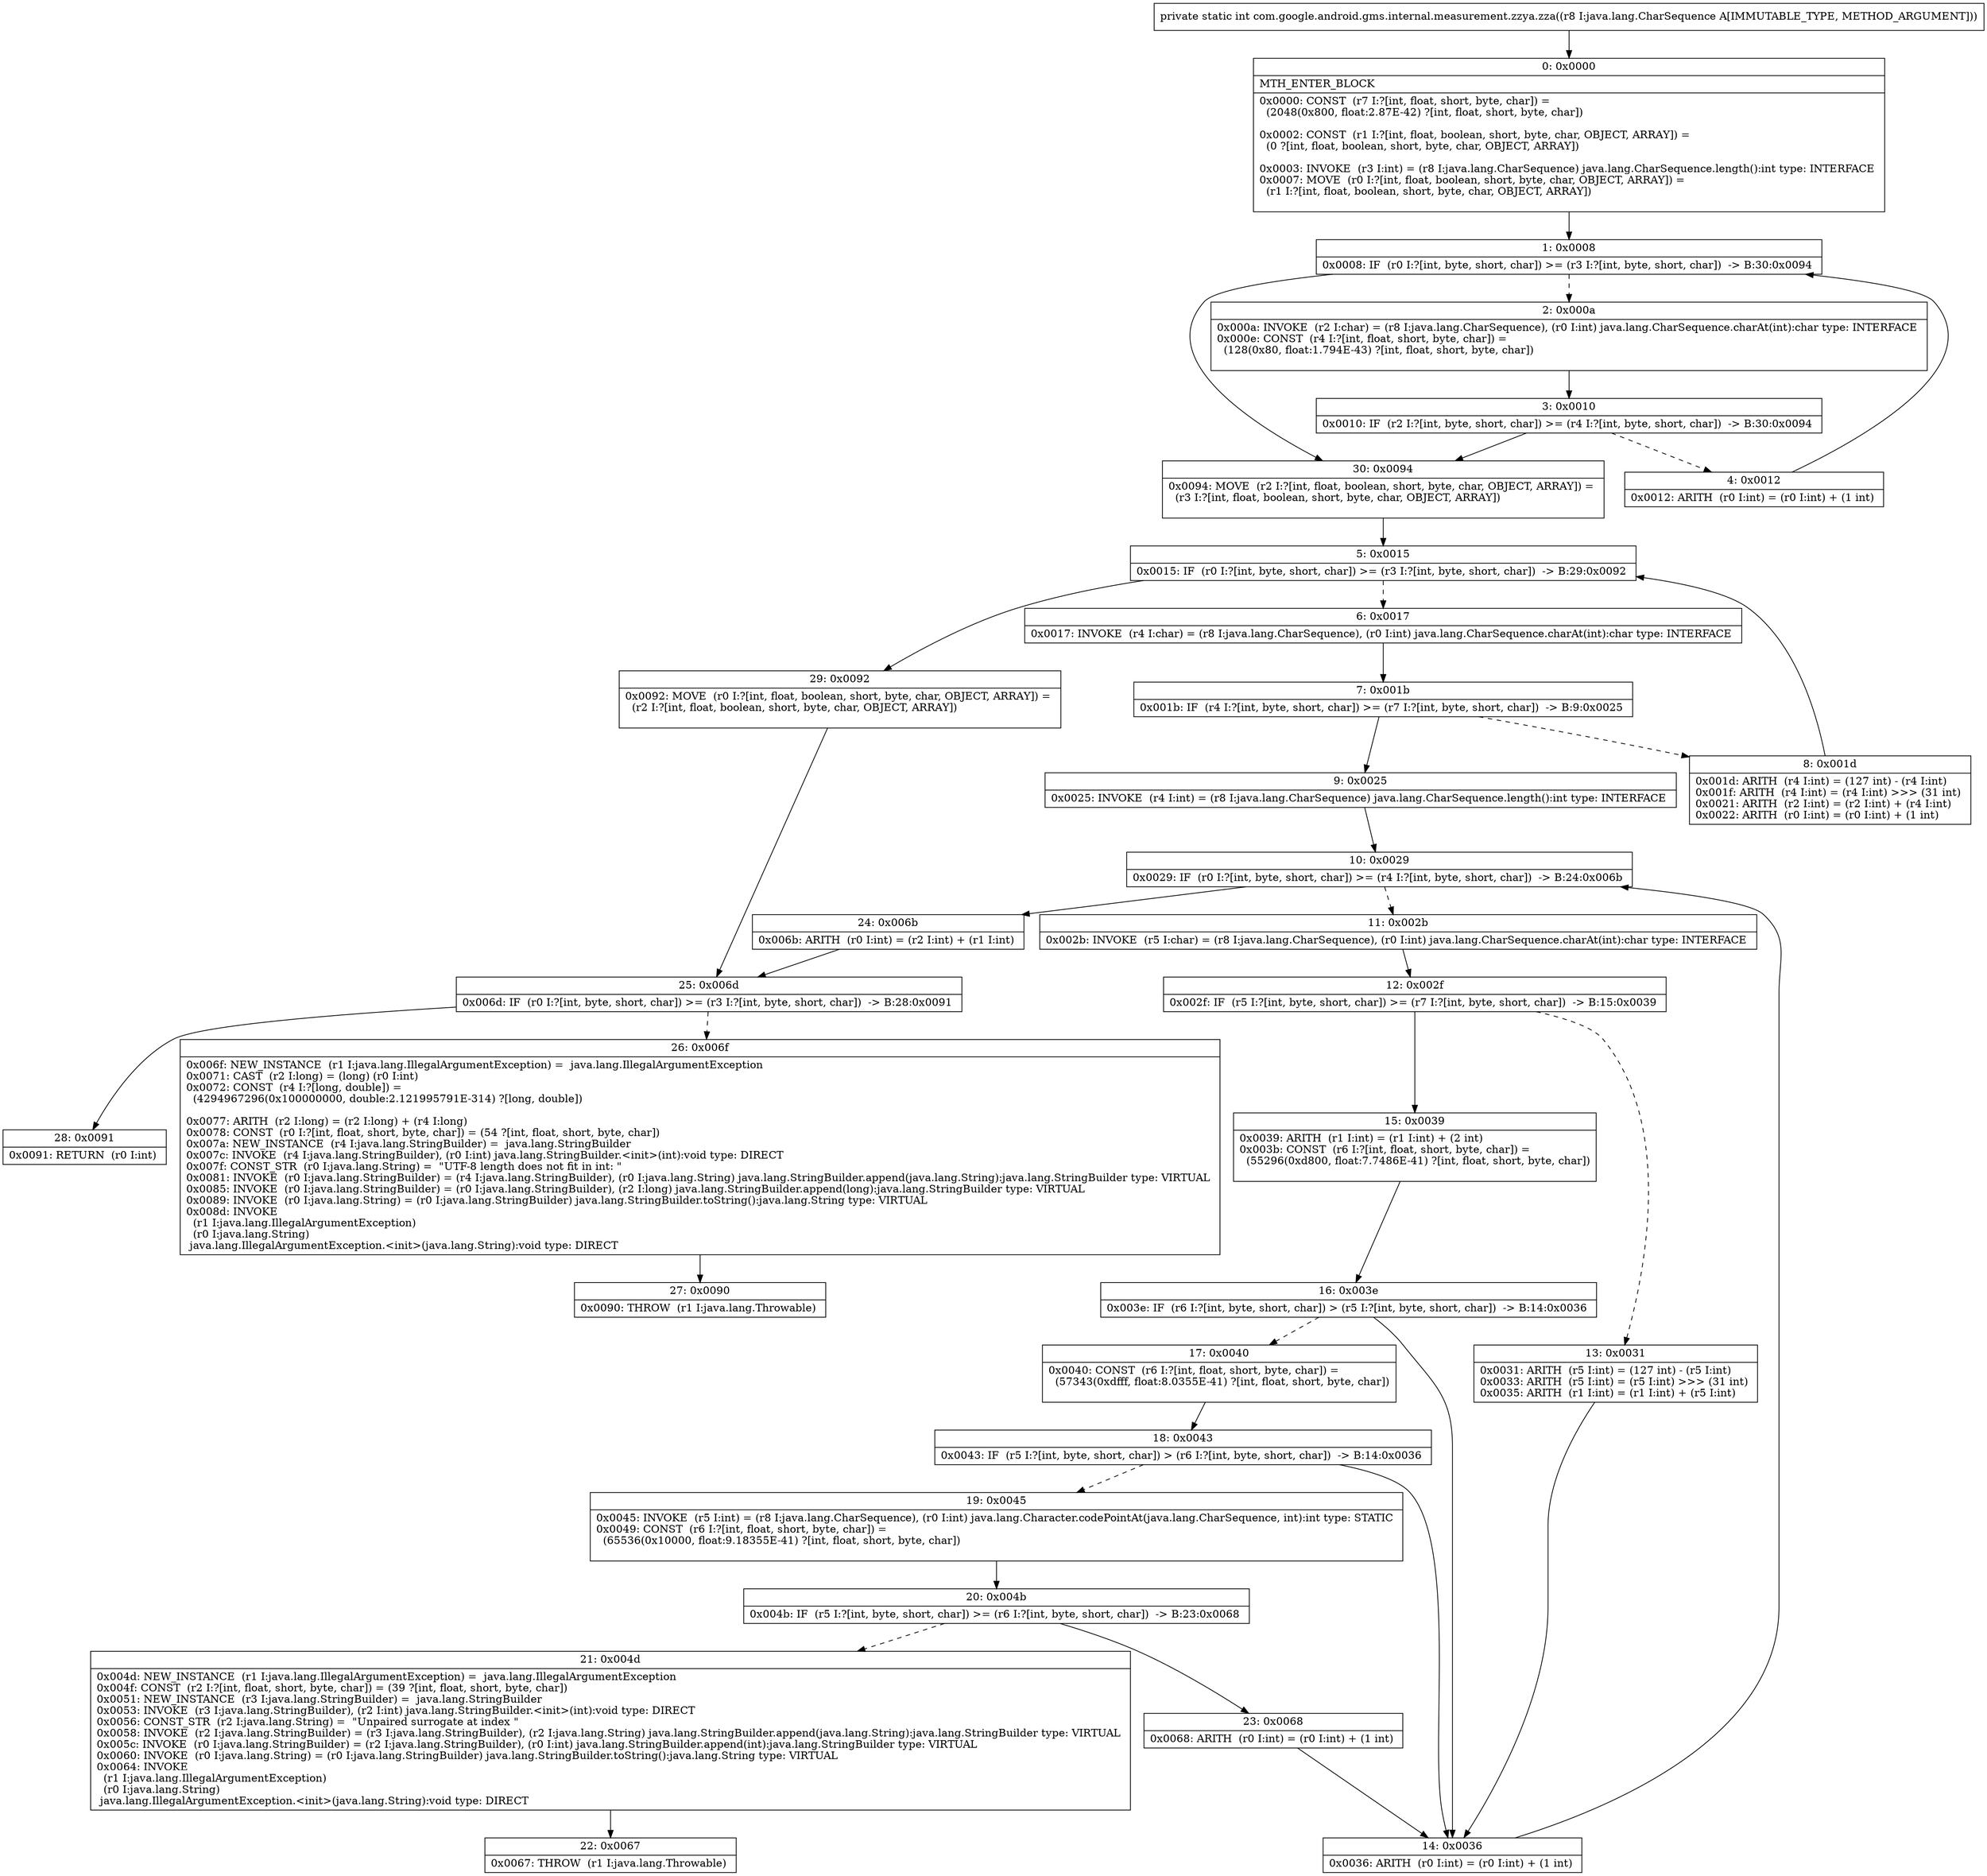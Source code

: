 digraph "CFG forcom.google.android.gms.internal.measurement.zzya.zza(Ljava\/lang\/CharSequence;)I" {
Node_0 [shape=record,label="{0\:\ 0x0000|MTH_ENTER_BLOCK\l|0x0000: CONST  (r7 I:?[int, float, short, byte, char]) = \l  (2048(0x800, float:2.87E\-42) ?[int, float, short, byte, char])\l \l0x0002: CONST  (r1 I:?[int, float, boolean, short, byte, char, OBJECT, ARRAY]) = \l  (0 ?[int, float, boolean, short, byte, char, OBJECT, ARRAY])\l \l0x0003: INVOKE  (r3 I:int) = (r8 I:java.lang.CharSequence) java.lang.CharSequence.length():int type: INTERFACE \l0x0007: MOVE  (r0 I:?[int, float, boolean, short, byte, char, OBJECT, ARRAY]) = \l  (r1 I:?[int, float, boolean, short, byte, char, OBJECT, ARRAY])\l \l}"];
Node_1 [shape=record,label="{1\:\ 0x0008|0x0008: IF  (r0 I:?[int, byte, short, char]) \>= (r3 I:?[int, byte, short, char])  \-\> B:30:0x0094 \l}"];
Node_2 [shape=record,label="{2\:\ 0x000a|0x000a: INVOKE  (r2 I:char) = (r8 I:java.lang.CharSequence), (r0 I:int) java.lang.CharSequence.charAt(int):char type: INTERFACE \l0x000e: CONST  (r4 I:?[int, float, short, byte, char]) = \l  (128(0x80, float:1.794E\-43) ?[int, float, short, byte, char])\l \l}"];
Node_3 [shape=record,label="{3\:\ 0x0010|0x0010: IF  (r2 I:?[int, byte, short, char]) \>= (r4 I:?[int, byte, short, char])  \-\> B:30:0x0094 \l}"];
Node_4 [shape=record,label="{4\:\ 0x0012|0x0012: ARITH  (r0 I:int) = (r0 I:int) + (1 int) \l}"];
Node_5 [shape=record,label="{5\:\ 0x0015|0x0015: IF  (r0 I:?[int, byte, short, char]) \>= (r3 I:?[int, byte, short, char])  \-\> B:29:0x0092 \l}"];
Node_6 [shape=record,label="{6\:\ 0x0017|0x0017: INVOKE  (r4 I:char) = (r8 I:java.lang.CharSequence), (r0 I:int) java.lang.CharSequence.charAt(int):char type: INTERFACE \l}"];
Node_7 [shape=record,label="{7\:\ 0x001b|0x001b: IF  (r4 I:?[int, byte, short, char]) \>= (r7 I:?[int, byte, short, char])  \-\> B:9:0x0025 \l}"];
Node_8 [shape=record,label="{8\:\ 0x001d|0x001d: ARITH  (r4 I:int) = (127 int) \- (r4 I:int) \l0x001f: ARITH  (r4 I:int) = (r4 I:int) \>\>\> (31 int) \l0x0021: ARITH  (r2 I:int) = (r2 I:int) + (r4 I:int) \l0x0022: ARITH  (r0 I:int) = (r0 I:int) + (1 int) \l}"];
Node_9 [shape=record,label="{9\:\ 0x0025|0x0025: INVOKE  (r4 I:int) = (r8 I:java.lang.CharSequence) java.lang.CharSequence.length():int type: INTERFACE \l}"];
Node_10 [shape=record,label="{10\:\ 0x0029|0x0029: IF  (r0 I:?[int, byte, short, char]) \>= (r4 I:?[int, byte, short, char])  \-\> B:24:0x006b \l}"];
Node_11 [shape=record,label="{11\:\ 0x002b|0x002b: INVOKE  (r5 I:char) = (r8 I:java.lang.CharSequence), (r0 I:int) java.lang.CharSequence.charAt(int):char type: INTERFACE \l}"];
Node_12 [shape=record,label="{12\:\ 0x002f|0x002f: IF  (r5 I:?[int, byte, short, char]) \>= (r7 I:?[int, byte, short, char])  \-\> B:15:0x0039 \l}"];
Node_13 [shape=record,label="{13\:\ 0x0031|0x0031: ARITH  (r5 I:int) = (127 int) \- (r5 I:int) \l0x0033: ARITH  (r5 I:int) = (r5 I:int) \>\>\> (31 int) \l0x0035: ARITH  (r1 I:int) = (r1 I:int) + (r5 I:int) \l}"];
Node_14 [shape=record,label="{14\:\ 0x0036|0x0036: ARITH  (r0 I:int) = (r0 I:int) + (1 int) \l}"];
Node_15 [shape=record,label="{15\:\ 0x0039|0x0039: ARITH  (r1 I:int) = (r1 I:int) + (2 int) \l0x003b: CONST  (r6 I:?[int, float, short, byte, char]) = \l  (55296(0xd800, float:7.7486E\-41) ?[int, float, short, byte, char])\l \l}"];
Node_16 [shape=record,label="{16\:\ 0x003e|0x003e: IF  (r6 I:?[int, byte, short, char]) \> (r5 I:?[int, byte, short, char])  \-\> B:14:0x0036 \l}"];
Node_17 [shape=record,label="{17\:\ 0x0040|0x0040: CONST  (r6 I:?[int, float, short, byte, char]) = \l  (57343(0xdfff, float:8.0355E\-41) ?[int, float, short, byte, char])\l \l}"];
Node_18 [shape=record,label="{18\:\ 0x0043|0x0043: IF  (r5 I:?[int, byte, short, char]) \> (r6 I:?[int, byte, short, char])  \-\> B:14:0x0036 \l}"];
Node_19 [shape=record,label="{19\:\ 0x0045|0x0045: INVOKE  (r5 I:int) = (r8 I:java.lang.CharSequence), (r0 I:int) java.lang.Character.codePointAt(java.lang.CharSequence, int):int type: STATIC \l0x0049: CONST  (r6 I:?[int, float, short, byte, char]) = \l  (65536(0x10000, float:9.18355E\-41) ?[int, float, short, byte, char])\l \l}"];
Node_20 [shape=record,label="{20\:\ 0x004b|0x004b: IF  (r5 I:?[int, byte, short, char]) \>= (r6 I:?[int, byte, short, char])  \-\> B:23:0x0068 \l}"];
Node_21 [shape=record,label="{21\:\ 0x004d|0x004d: NEW_INSTANCE  (r1 I:java.lang.IllegalArgumentException) =  java.lang.IllegalArgumentException \l0x004f: CONST  (r2 I:?[int, float, short, byte, char]) = (39 ?[int, float, short, byte, char]) \l0x0051: NEW_INSTANCE  (r3 I:java.lang.StringBuilder) =  java.lang.StringBuilder \l0x0053: INVOKE  (r3 I:java.lang.StringBuilder), (r2 I:int) java.lang.StringBuilder.\<init\>(int):void type: DIRECT \l0x0056: CONST_STR  (r2 I:java.lang.String) =  \"Unpaired surrogate at index \" \l0x0058: INVOKE  (r2 I:java.lang.StringBuilder) = (r3 I:java.lang.StringBuilder), (r2 I:java.lang.String) java.lang.StringBuilder.append(java.lang.String):java.lang.StringBuilder type: VIRTUAL \l0x005c: INVOKE  (r0 I:java.lang.StringBuilder) = (r2 I:java.lang.StringBuilder), (r0 I:int) java.lang.StringBuilder.append(int):java.lang.StringBuilder type: VIRTUAL \l0x0060: INVOKE  (r0 I:java.lang.String) = (r0 I:java.lang.StringBuilder) java.lang.StringBuilder.toString():java.lang.String type: VIRTUAL \l0x0064: INVOKE  \l  (r1 I:java.lang.IllegalArgumentException)\l  (r0 I:java.lang.String)\l java.lang.IllegalArgumentException.\<init\>(java.lang.String):void type: DIRECT \l}"];
Node_22 [shape=record,label="{22\:\ 0x0067|0x0067: THROW  (r1 I:java.lang.Throwable) \l}"];
Node_23 [shape=record,label="{23\:\ 0x0068|0x0068: ARITH  (r0 I:int) = (r0 I:int) + (1 int) \l}"];
Node_24 [shape=record,label="{24\:\ 0x006b|0x006b: ARITH  (r0 I:int) = (r2 I:int) + (r1 I:int) \l}"];
Node_25 [shape=record,label="{25\:\ 0x006d|0x006d: IF  (r0 I:?[int, byte, short, char]) \>= (r3 I:?[int, byte, short, char])  \-\> B:28:0x0091 \l}"];
Node_26 [shape=record,label="{26\:\ 0x006f|0x006f: NEW_INSTANCE  (r1 I:java.lang.IllegalArgumentException) =  java.lang.IllegalArgumentException \l0x0071: CAST  (r2 I:long) = (long) (r0 I:int) \l0x0072: CONST  (r4 I:?[long, double]) = \l  (4294967296(0x100000000, double:2.121995791E\-314) ?[long, double])\l \l0x0077: ARITH  (r2 I:long) = (r2 I:long) + (r4 I:long) \l0x0078: CONST  (r0 I:?[int, float, short, byte, char]) = (54 ?[int, float, short, byte, char]) \l0x007a: NEW_INSTANCE  (r4 I:java.lang.StringBuilder) =  java.lang.StringBuilder \l0x007c: INVOKE  (r4 I:java.lang.StringBuilder), (r0 I:int) java.lang.StringBuilder.\<init\>(int):void type: DIRECT \l0x007f: CONST_STR  (r0 I:java.lang.String) =  \"UTF\-8 length does not fit in int: \" \l0x0081: INVOKE  (r0 I:java.lang.StringBuilder) = (r4 I:java.lang.StringBuilder), (r0 I:java.lang.String) java.lang.StringBuilder.append(java.lang.String):java.lang.StringBuilder type: VIRTUAL \l0x0085: INVOKE  (r0 I:java.lang.StringBuilder) = (r0 I:java.lang.StringBuilder), (r2 I:long) java.lang.StringBuilder.append(long):java.lang.StringBuilder type: VIRTUAL \l0x0089: INVOKE  (r0 I:java.lang.String) = (r0 I:java.lang.StringBuilder) java.lang.StringBuilder.toString():java.lang.String type: VIRTUAL \l0x008d: INVOKE  \l  (r1 I:java.lang.IllegalArgumentException)\l  (r0 I:java.lang.String)\l java.lang.IllegalArgumentException.\<init\>(java.lang.String):void type: DIRECT \l}"];
Node_27 [shape=record,label="{27\:\ 0x0090|0x0090: THROW  (r1 I:java.lang.Throwable) \l}"];
Node_28 [shape=record,label="{28\:\ 0x0091|0x0091: RETURN  (r0 I:int) \l}"];
Node_29 [shape=record,label="{29\:\ 0x0092|0x0092: MOVE  (r0 I:?[int, float, boolean, short, byte, char, OBJECT, ARRAY]) = \l  (r2 I:?[int, float, boolean, short, byte, char, OBJECT, ARRAY])\l \l}"];
Node_30 [shape=record,label="{30\:\ 0x0094|0x0094: MOVE  (r2 I:?[int, float, boolean, short, byte, char, OBJECT, ARRAY]) = \l  (r3 I:?[int, float, boolean, short, byte, char, OBJECT, ARRAY])\l \l}"];
MethodNode[shape=record,label="{private static int com.google.android.gms.internal.measurement.zzya.zza((r8 I:java.lang.CharSequence A[IMMUTABLE_TYPE, METHOD_ARGUMENT])) }"];
MethodNode -> Node_0;
Node_0 -> Node_1;
Node_1 -> Node_2[style=dashed];
Node_1 -> Node_30;
Node_2 -> Node_3;
Node_3 -> Node_4[style=dashed];
Node_3 -> Node_30;
Node_4 -> Node_1;
Node_5 -> Node_6[style=dashed];
Node_5 -> Node_29;
Node_6 -> Node_7;
Node_7 -> Node_8[style=dashed];
Node_7 -> Node_9;
Node_8 -> Node_5;
Node_9 -> Node_10;
Node_10 -> Node_11[style=dashed];
Node_10 -> Node_24;
Node_11 -> Node_12;
Node_12 -> Node_13[style=dashed];
Node_12 -> Node_15;
Node_13 -> Node_14;
Node_14 -> Node_10;
Node_15 -> Node_16;
Node_16 -> Node_14;
Node_16 -> Node_17[style=dashed];
Node_17 -> Node_18;
Node_18 -> Node_14;
Node_18 -> Node_19[style=dashed];
Node_19 -> Node_20;
Node_20 -> Node_21[style=dashed];
Node_20 -> Node_23;
Node_21 -> Node_22;
Node_23 -> Node_14;
Node_24 -> Node_25;
Node_25 -> Node_26[style=dashed];
Node_25 -> Node_28;
Node_26 -> Node_27;
Node_29 -> Node_25;
Node_30 -> Node_5;
}

